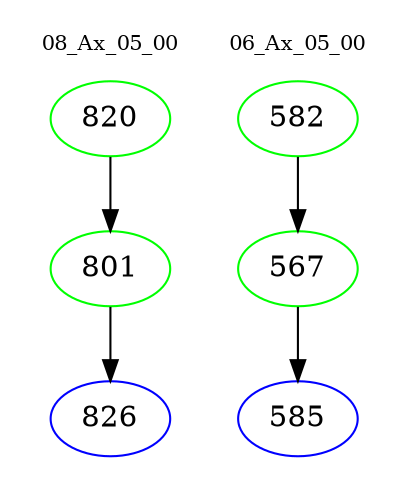 digraph{
subgraph cluster_0 {
color = white
label = "08_Ax_05_00";
fontsize=10;
T0_820 [label="820", color="green"]
T0_820 -> T0_801 [color="black"]
T0_801 [label="801", color="green"]
T0_801 -> T0_826 [color="black"]
T0_826 [label="826", color="blue"]
}
subgraph cluster_1 {
color = white
label = "06_Ax_05_00";
fontsize=10;
T1_582 [label="582", color="green"]
T1_582 -> T1_567 [color="black"]
T1_567 [label="567", color="green"]
T1_567 -> T1_585 [color="black"]
T1_585 [label="585", color="blue"]
}
}
